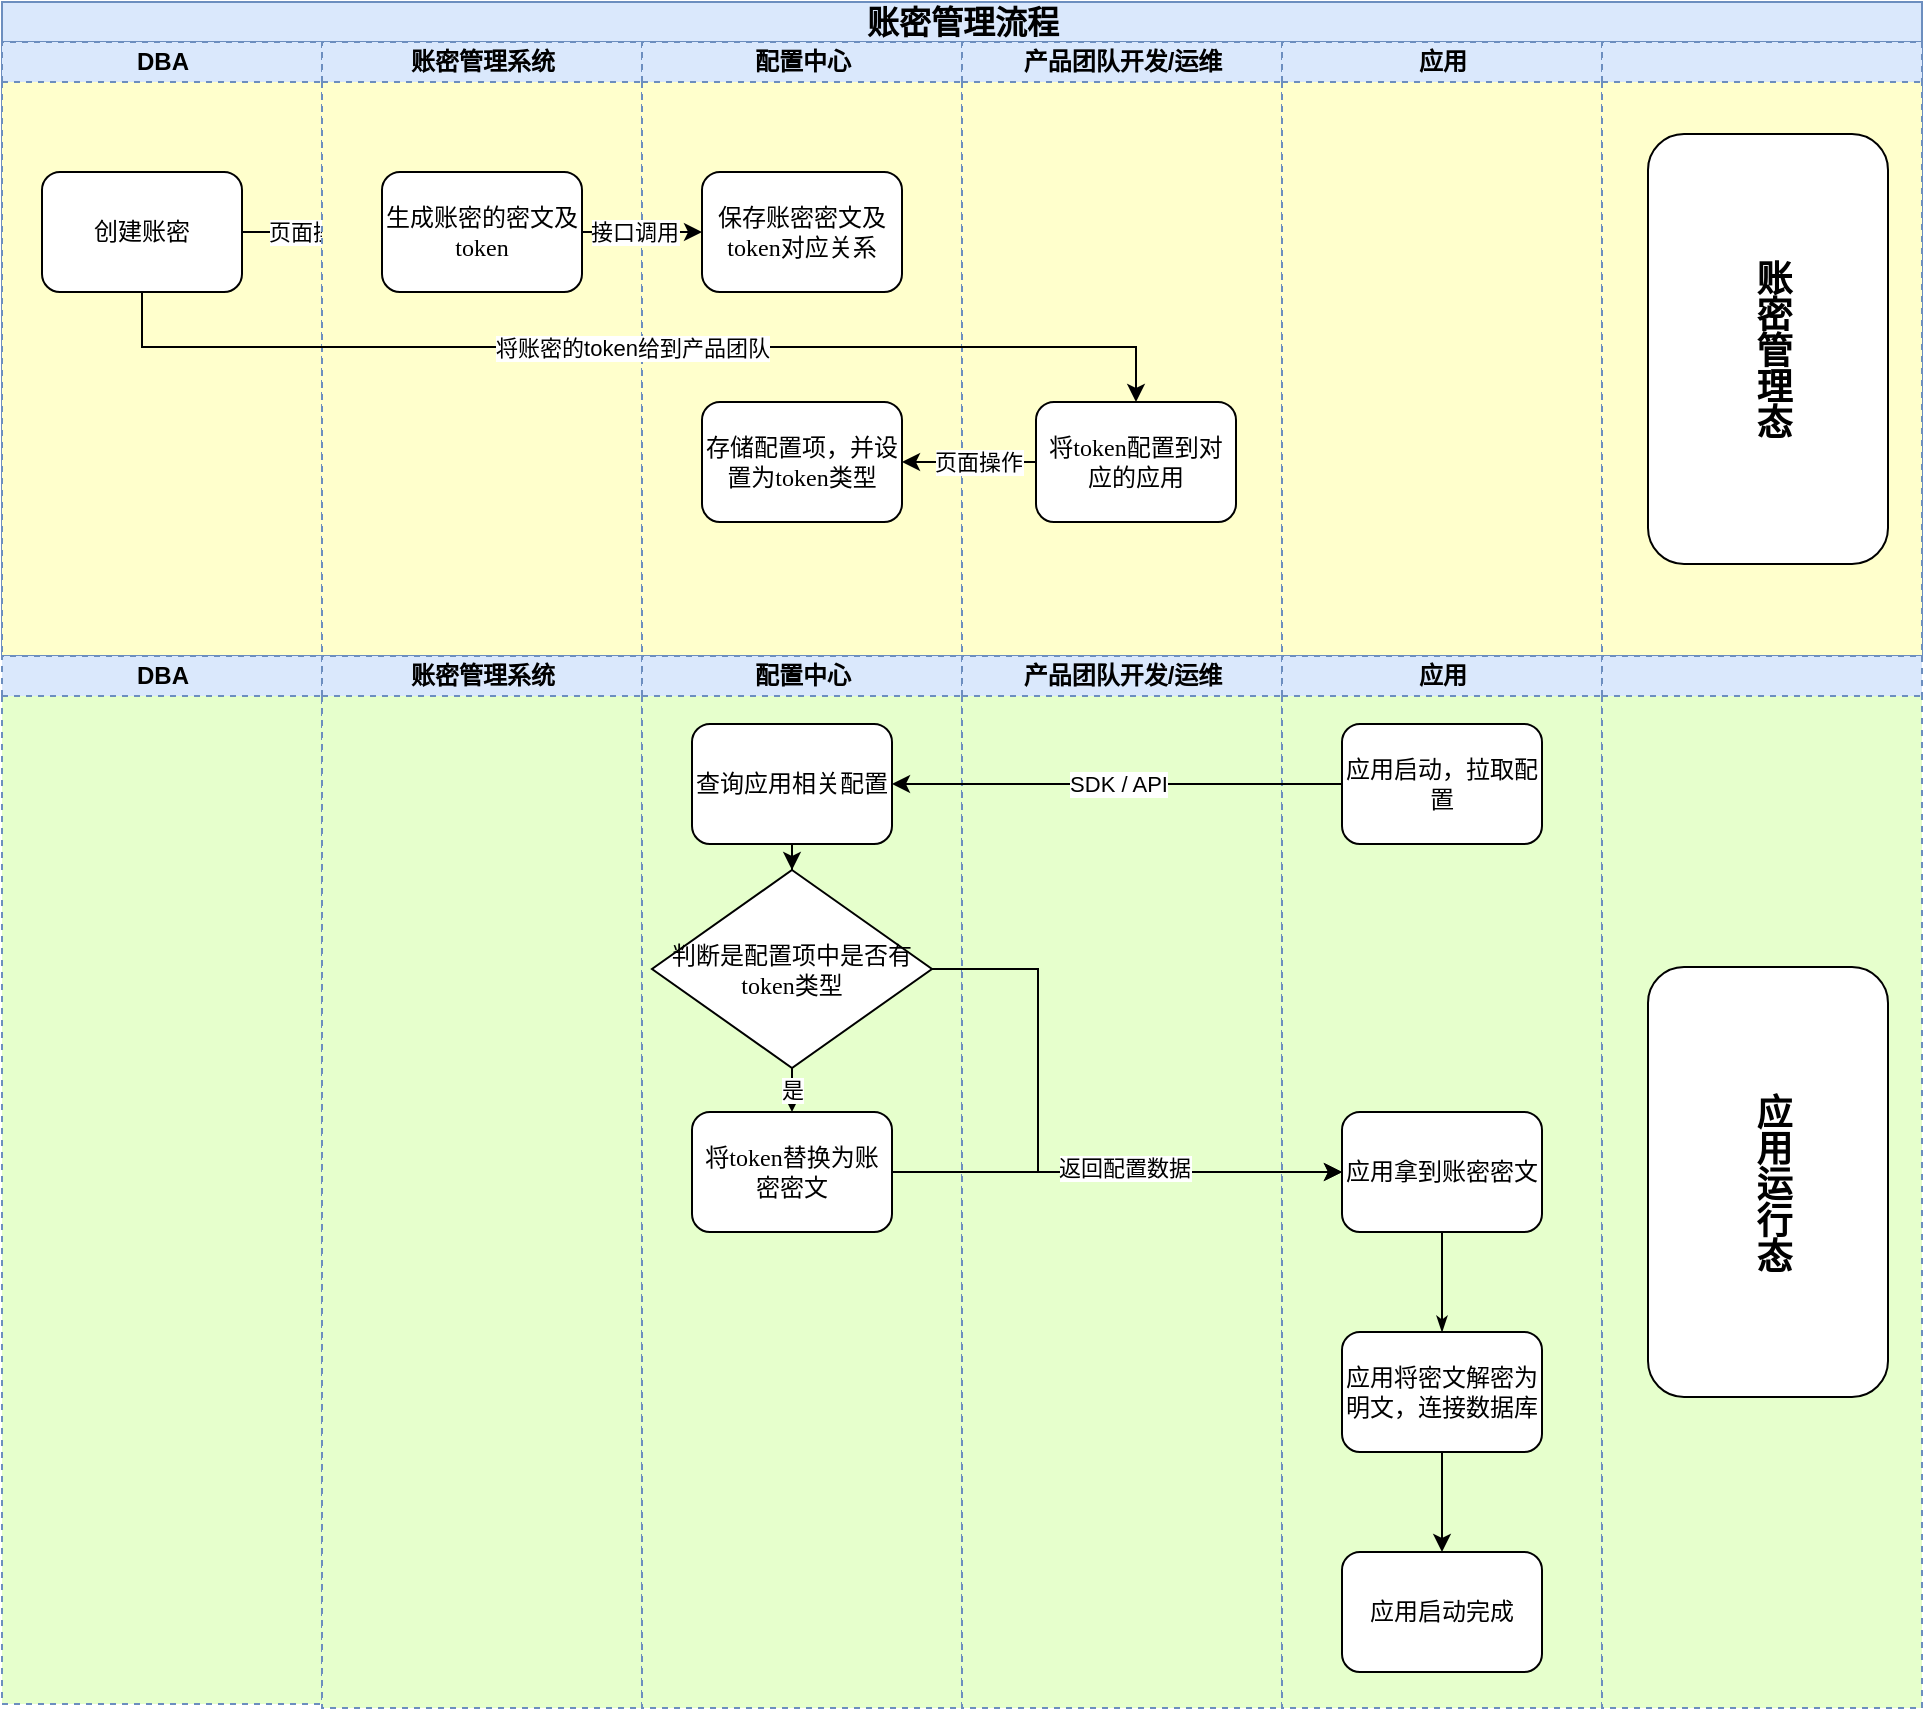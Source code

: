 <mxfile version="24.7.6">
  <diagram name="Page-1" id="74e2e168-ea6b-b213-b513-2b3c1d86103e">
    <mxGraphModel dx="1272" dy="808" grid="0" gridSize="10" guides="1" tooltips="1" connect="1" arrows="1" fold="1" page="0" pageScale="1" pageWidth="1100" pageHeight="850" background="none" math="0" shadow="0">
      <root>
        <mxCell id="0" />
        <mxCell id="1" parent="0" />
        <mxCell id="77e6c97f196da883-1" value="账密管理流程" style="swimlane;html=1;childLayout=stackLayout;startSize=20;rounded=0;shadow=0;labelBackgroundColor=none;strokeWidth=1;fontFamily=Verdana;fontSize=16;align=center;fillColor=#dae8fc;strokeColor=#6c8ebf;" parent="1" vertex="1">
          <mxGeometry x="70" y="27" width="960" height="327" as="geometry">
            <mxRectangle x="70" y="40" width="52" height="22" as="alternateBounds" />
          </mxGeometry>
        </mxCell>
        <mxCell id="77e6c97f196da883-2" value="DBA" style="swimlane;html=1;startSize=20;dashed=1;swimlaneFillColor=#FFFFCC;fillColor=#dae8fc;strokeColor=#6c8ebf;" parent="77e6c97f196da883-1" vertex="1">
          <mxGeometry y="20" width="160" height="307" as="geometry" />
        </mxCell>
        <mxCell id="77e6c97f196da883-8" value="创建账密" style="rounded=1;whiteSpace=wrap;html=1;shadow=0;labelBackgroundColor=none;strokeWidth=1;fontFamily=Verdana;fontSize=12;align=center;" parent="77e6c97f196da883-2" vertex="1">
          <mxGeometry x="20" y="65" width="100" height="60" as="geometry" />
        </mxCell>
        <mxCell id="77e6c97f196da883-26" style="edgeStyle=orthogonalEdgeStyle;rounded=1;html=1;labelBackgroundColor=none;startArrow=none;startFill=0;startSize=5;endArrow=classicThin;endFill=1;endSize=5;jettySize=auto;orthogonalLoop=1;strokeWidth=1;fontFamily=Verdana;fontSize=8" parent="77e6c97f196da883-1" source="77e6c97f196da883-8" target="77e6c97f196da883-11" edge="1">
          <mxGeometry relative="1" as="geometry" />
        </mxCell>
        <mxCell id="7OKBegjcIMa7sVDoLXa8-2" value="页面操作" style="edgeLabel;html=1;align=center;verticalAlign=middle;resizable=0;points=[];" vertex="1" connectable="0" parent="77e6c97f196da883-26">
          <mxGeometry relative="1" as="geometry">
            <mxPoint as="offset" />
          </mxGeometry>
        </mxCell>
        <mxCell id="77e6c97f196da883-3" value="账密管理系统" style="swimlane;html=1;startSize=20;dashed=1;swimlaneFillColor=#FFFFCC;fillColor=#dae8fc;strokeColor=#6c8ebf;" parent="77e6c97f196da883-1" vertex="1">
          <mxGeometry x="160" y="20" width="160" height="307" as="geometry" />
        </mxCell>
        <mxCell id="77e6c97f196da883-11" value="生成账密的密文及token" style="rounded=1;whiteSpace=wrap;html=1;shadow=0;labelBackgroundColor=none;strokeWidth=1;fontFamily=Verdana;fontSize=12;align=center;" parent="77e6c97f196da883-3" vertex="1">
          <mxGeometry x="30" y="65" width="100" height="60" as="geometry" />
        </mxCell>
        <mxCell id="77e6c97f196da883-4" value="配置中心" style="swimlane;html=1;startSize=20;dashed=1;swimlaneFillColor=#FFFFCC;fillColor=#dae8fc;strokeColor=#6c8ebf;" parent="77e6c97f196da883-1" vertex="1">
          <mxGeometry x="320" y="20" width="160" height="307" as="geometry" />
        </mxCell>
        <mxCell id="77e6c97f196da883-12" value="保存账密密文及token对应关系" style="rounded=1;whiteSpace=wrap;html=1;shadow=0;labelBackgroundColor=none;strokeWidth=1;fontFamily=Verdana;fontSize=12;align=center;" parent="77e6c97f196da883-4" vertex="1">
          <mxGeometry x="30" y="65" width="100" height="60" as="geometry" />
        </mxCell>
        <mxCell id="7OKBegjcIMa7sVDoLXa8-6" value="存储配置项，并设置为token类型" style="rounded=1;whiteSpace=wrap;html=1;shadow=0;labelBackgroundColor=none;strokeWidth=1;fontFamily=Verdana;fontSize=12;align=center;" vertex="1" parent="77e6c97f196da883-4">
          <mxGeometry x="30" y="180" width="100" height="60" as="geometry" />
        </mxCell>
        <mxCell id="77e6c97f196da883-5" value="产品团队开发/运维" style="swimlane;html=1;startSize=20;dashed=1;swimlaneFillColor=#FFFFCC;fillColor=#dae8fc;strokeColor=#6c8ebf;" parent="77e6c97f196da883-1" vertex="1">
          <mxGeometry x="480" y="20" width="160" height="307" as="geometry" />
        </mxCell>
        <mxCell id="77e6c97f196da883-17" value="将token配置到对应的应用" style="rounded=1;whiteSpace=wrap;html=1;shadow=0;labelBackgroundColor=none;strokeWidth=1;fontFamily=Verdana;fontSize=12;align=center;" parent="77e6c97f196da883-5" vertex="1">
          <mxGeometry x="37" y="180" width="100" height="60" as="geometry" />
        </mxCell>
        <mxCell id="77e6c97f196da883-6" value="应用" style="swimlane;html=1;startSize=20;dashed=1;swimlaneFillColor=#FFFFCC;fillColor=#dae8fc;strokeColor=#6c8ebf;" parent="77e6c97f196da883-1" vertex="1">
          <mxGeometry x="640" y="20" width="160" height="307" as="geometry" />
        </mxCell>
        <mxCell id="77e6c97f196da883-7" value="" style="swimlane;html=1;startSize=20;dashed=1;swimlaneFillColor=#FFFFCC;fillColor=#dae8fc;strokeColor=#6c8ebf;" parent="77e6c97f196da883-1" vertex="1">
          <mxGeometry x="800" y="20" width="160" height="307" as="geometry" />
        </mxCell>
        <mxCell id="7OKBegjcIMa7sVDoLXa8-101" value="账密管理态" style="rounded=1;whiteSpace=wrap;html=1;fontStyle=1;fontSize=18;textDirection=vertical-rl;" vertex="1" parent="77e6c97f196da883-7">
          <mxGeometry x="23" y="46" width="120" height="215" as="geometry" />
        </mxCell>
        <mxCell id="7OKBegjcIMa7sVDoLXa8-1" value="" style="edgeStyle=orthogonalEdgeStyle;rounded=0;orthogonalLoop=1;jettySize=auto;html=1;" edge="1" parent="77e6c97f196da883-1" source="77e6c97f196da883-11" target="77e6c97f196da883-12">
          <mxGeometry relative="1" as="geometry" />
        </mxCell>
        <mxCell id="7OKBegjcIMa7sVDoLXa8-3" value="接口调用" style="edgeLabel;html=1;align=center;verticalAlign=middle;resizable=0;points=[];" vertex="1" connectable="0" parent="7OKBegjcIMa7sVDoLXa8-1">
          <mxGeometry y="-1" relative="1" as="geometry">
            <mxPoint x="-4" y="-1" as="offset" />
          </mxGeometry>
        </mxCell>
        <mxCell id="7OKBegjcIMa7sVDoLXa8-4" style="edgeStyle=orthogonalEdgeStyle;rounded=0;orthogonalLoop=1;jettySize=auto;html=1;exitX=0.5;exitY=1;exitDx=0;exitDy=0;entryX=0.5;entryY=0;entryDx=0;entryDy=0;" edge="1" parent="77e6c97f196da883-1" source="77e6c97f196da883-8" target="77e6c97f196da883-17">
          <mxGeometry relative="1" as="geometry" />
        </mxCell>
        <mxCell id="7OKBegjcIMa7sVDoLXa8-5" value="将账密的token给到产品团队" style="edgeLabel;html=1;align=center;verticalAlign=middle;resizable=0;points=[];" vertex="1" connectable="0" parent="7OKBegjcIMa7sVDoLXa8-4">
          <mxGeometry x="-0.012" relative="1" as="geometry">
            <mxPoint as="offset" />
          </mxGeometry>
        </mxCell>
        <mxCell id="7OKBegjcIMa7sVDoLXa8-7" value="" style="edgeStyle=orthogonalEdgeStyle;rounded=0;orthogonalLoop=1;jettySize=auto;html=1;" edge="1" parent="77e6c97f196da883-1" source="77e6c97f196da883-17" target="7OKBegjcIMa7sVDoLXa8-6">
          <mxGeometry relative="1" as="geometry" />
        </mxCell>
        <mxCell id="7OKBegjcIMa7sVDoLXa8-8" value="页面操作" style="edgeLabel;html=1;align=center;verticalAlign=middle;resizable=0;points=[];" vertex="1" connectable="0" parent="7OKBegjcIMa7sVDoLXa8-7">
          <mxGeometry x="-0.132" relative="1" as="geometry">
            <mxPoint as="offset" />
          </mxGeometry>
        </mxCell>
        <mxCell id="7OKBegjcIMa7sVDoLXa8-76" value="DBA" style="swimlane;html=1;startSize=20;dashed=1;fillColor=#dae8fc;strokeColor=#6c8ebf;swimlaneFillColor=#E6FFCC;" vertex="1" parent="1">
          <mxGeometry x="70" y="354" width="160" height="524" as="geometry" />
        </mxCell>
        <mxCell id="7OKBegjcIMa7sVDoLXa8-78" value="账密管理系统" style="swimlane;html=1;startSize=20;dashed=1;fillColor=#dae8fc;strokeColor=#6c8ebf;swimlaneFillColor=#E6FFCC;" vertex="1" parent="1">
          <mxGeometry x="230" y="354" width="160" height="526" as="geometry" />
        </mxCell>
        <mxCell id="7OKBegjcIMa7sVDoLXa8-80" value="配置中心" style="swimlane;html=1;startSize=20;dashed=1;fillColor=#dae8fc;strokeColor=#6c8ebf;swimlaneFillColor=#E6FFCC;" vertex="1" parent="1">
          <mxGeometry x="390" y="354" width="160" height="526" as="geometry" />
        </mxCell>
        <mxCell id="7OKBegjcIMa7sVDoLXa8-82" value="将token替换为账密密文" style="rounded=1;whiteSpace=wrap;html=1;shadow=0;labelBackgroundColor=none;strokeWidth=1;fontFamily=Verdana;fontSize=12;align=center;" vertex="1" parent="7OKBegjcIMa7sVDoLXa8-80">
          <mxGeometry x="25" y="228" width="100" height="60" as="geometry" />
        </mxCell>
        <mxCell id="7OKBegjcIMa7sVDoLXa8-84" value="" style="edgeStyle=orthogonalEdgeStyle;rounded=0;orthogonalLoop=1;jettySize=auto;html=1;" edge="1" parent="7OKBegjcIMa7sVDoLXa8-80" source="7OKBegjcIMa7sVDoLXa8-85" target="7OKBegjcIMa7sVDoLXa8-87">
          <mxGeometry relative="1" as="geometry" />
        </mxCell>
        <mxCell id="7OKBegjcIMa7sVDoLXa8-85" value="查询应用相关配置" style="rounded=1;whiteSpace=wrap;html=1;shadow=0;labelBackgroundColor=none;strokeWidth=1;fontFamily=Verdana;fontSize=12;align=center;" vertex="1" parent="7OKBegjcIMa7sVDoLXa8-80">
          <mxGeometry x="25" y="34" width="100" height="60" as="geometry" />
        </mxCell>
        <mxCell id="7OKBegjcIMa7sVDoLXa8-86" value="是" style="edgeStyle=orthogonalEdgeStyle;rounded=0;orthogonalLoop=1;jettySize=auto;html=1;" edge="1" parent="7OKBegjcIMa7sVDoLXa8-80" source="7OKBegjcIMa7sVDoLXa8-87" target="7OKBegjcIMa7sVDoLXa8-82">
          <mxGeometry relative="1" as="geometry" />
        </mxCell>
        <mxCell id="7OKBegjcIMa7sVDoLXa8-87" value="判断是配置项中是否有token类型" style="rhombus;whiteSpace=wrap;html=1;rounded=0;shadow=0;labelBackgroundColor=none;strokeWidth=1;fontFamily=Verdana;fontSize=12;align=center;" vertex="1" parent="7OKBegjcIMa7sVDoLXa8-80">
          <mxGeometry x="5" y="107" width="140" height="99" as="geometry" />
        </mxCell>
        <mxCell id="7OKBegjcIMa7sVDoLXa8-88" value="产品团队开发/运维" style="swimlane;html=1;startSize=20;dashed=1;fillColor=#dae8fc;strokeColor=#6c8ebf;swimlaneFillColor=#E6FFCC;" vertex="1" parent="1">
          <mxGeometry x="550" y="354" width="160" height="526" as="geometry" />
        </mxCell>
        <mxCell id="7OKBegjcIMa7sVDoLXa8-90" value="应用" style="swimlane;html=1;startSize=20;dashed=1;fillColor=#dae8fc;strokeColor=#6c8ebf;swimlaneFillColor=#E6FFCC;" vertex="1" parent="1">
          <mxGeometry x="710" y="354" width="160" height="526" as="geometry" />
        </mxCell>
        <mxCell id="7OKBegjcIMa7sVDoLXa8-92" value="应用拿到账密密文" style="rounded=1;whiteSpace=wrap;html=1;shadow=0;labelBackgroundColor=none;strokeWidth=1;fontFamily=Verdana;fontSize=12;align=center;" vertex="1" parent="7OKBegjcIMa7sVDoLXa8-90">
          <mxGeometry x="30" y="228" width="100" height="60" as="geometry" />
        </mxCell>
        <mxCell id="7OKBegjcIMa7sVDoLXa8-93" value="" style="edgeStyle=orthogonalEdgeStyle;rounded=0;orthogonalLoop=1;jettySize=auto;html=1;" edge="1" parent="7OKBegjcIMa7sVDoLXa8-90" source="7OKBegjcIMa7sVDoLXa8-94" target="7OKBegjcIMa7sVDoLXa8-95">
          <mxGeometry relative="1" as="geometry" />
        </mxCell>
        <mxCell id="7OKBegjcIMa7sVDoLXa8-94" value="应用将密文解密为明文，连接数据库" style="rounded=1;whiteSpace=wrap;html=1;shadow=0;labelBackgroundColor=none;strokeWidth=1;fontFamily=Verdana;fontSize=12;align=center;" vertex="1" parent="7OKBegjcIMa7sVDoLXa8-90">
          <mxGeometry x="30" y="338" width="100" height="60" as="geometry" />
        </mxCell>
        <mxCell id="7OKBegjcIMa7sVDoLXa8-95" value="应用启动完成" style="rounded=1;whiteSpace=wrap;html=1;shadow=0;labelBackgroundColor=none;strokeWidth=1;fontFamily=Verdana;fontSize=12;align=center;" vertex="1" parent="7OKBegjcIMa7sVDoLXa8-90">
          <mxGeometry x="30" y="448" width="100" height="60" as="geometry" />
        </mxCell>
        <mxCell id="7OKBegjcIMa7sVDoLXa8-96" style="edgeStyle=orthogonalEdgeStyle;rounded=1;html=1;labelBackgroundColor=none;startArrow=none;startFill=0;startSize=5;endArrow=classicThin;endFill=1;endSize=5;jettySize=auto;orthogonalLoop=1;strokeWidth=1;fontFamily=Verdana;fontSize=8" edge="1" parent="7OKBegjcIMa7sVDoLXa8-90" source="7OKBegjcIMa7sVDoLXa8-92" target="7OKBegjcIMa7sVDoLXa8-94">
          <mxGeometry relative="1" as="geometry" />
        </mxCell>
        <mxCell id="7OKBegjcIMa7sVDoLXa8-91" value="应用启动，拉取配置" style="rounded=1;whiteSpace=wrap;html=1;shadow=0;labelBackgroundColor=none;strokeWidth=1;fontFamily=Verdana;fontSize=12;align=center;" vertex="1" parent="7OKBegjcIMa7sVDoLXa8-90">
          <mxGeometry x="30" y="34" width="100" height="60" as="geometry" />
        </mxCell>
        <mxCell id="7OKBegjcIMa7sVDoLXa8-97" value="" style="swimlane;html=1;startSize=20;dashed=1;fillColor=#dae8fc;strokeColor=#6c8ebf;swimlaneFillColor=#E6FFCC;" vertex="1" parent="1">
          <mxGeometry x="870" y="354" width="160" height="526" as="geometry" />
        </mxCell>
        <mxCell id="7OKBegjcIMa7sVDoLXa8-105" value="应用运行态" style="rounded=1;whiteSpace=wrap;html=1;fontStyle=1;fontSize=18;textDirection=vertical-rl;" vertex="1" parent="7OKBegjcIMa7sVDoLXa8-97">
          <mxGeometry x="23" y="155.5" width="120" height="215" as="geometry" />
        </mxCell>
        <mxCell id="7OKBegjcIMa7sVDoLXa8-98" style="edgeStyle=orthogonalEdgeStyle;rounded=0;orthogonalLoop=1;jettySize=auto;html=1;exitX=0;exitY=0.5;exitDx=0;exitDy=0;" edge="1" parent="1" source="7OKBegjcIMa7sVDoLXa8-91" target="7OKBegjcIMa7sVDoLXa8-85">
          <mxGeometry relative="1" as="geometry" />
        </mxCell>
        <mxCell id="7OKBegjcIMa7sVDoLXa8-99" value="SDK / API" style="edgeLabel;html=1;align=center;verticalAlign=middle;resizable=0;points=[];" vertex="1" connectable="0" parent="7OKBegjcIMa7sVDoLXa8-98">
          <mxGeometry x="-0.004" y="4" relative="1" as="geometry">
            <mxPoint y="-4" as="offset" />
          </mxGeometry>
        </mxCell>
        <mxCell id="7OKBegjcIMa7sVDoLXa8-102" style="edgeStyle=orthogonalEdgeStyle;rounded=0;orthogonalLoop=1;jettySize=auto;html=1;exitX=1;exitY=0.5;exitDx=0;exitDy=0;entryX=0;entryY=0.5;entryDx=0;entryDy=0;" edge="1" parent="1" source="7OKBegjcIMa7sVDoLXa8-87" target="7OKBegjcIMa7sVDoLXa8-92">
          <mxGeometry relative="1" as="geometry">
            <Array as="points">
              <mxPoint x="588" y="511" />
              <mxPoint x="588" y="612" />
            </Array>
          </mxGeometry>
        </mxCell>
        <mxCell id="7OKBegjcIMa7sVDoLXa8-103" style="edgeStyle=orthogonalEdgeStyle;rounded=0;orthogonalLoop=1;jettySize=auto;html=1;exitX=1;exitY=0.5;exitDx=0;exitDy=0;" edge="1" parent="1" source="7OKBegjcIMa7sVDoLXa8-82" target="7OKBegjcIMa7sVDoLXa8-92">
          <mxGeometry relative="1" as="geometry" />
        </mxCell>
        <mxCell id="7OKBegjcIMa7sVDoLXa8-104" value="返回配置数据" style="edgeLabel;html=1;align=center;verticalAlign=middle;resizable=0;points=[];" vertex="1" connectable="0" parent="7OKBegjcIMa7sVDoLXa8-103">
          <mxGeometry x="0.028" y="2" relative="1" as="geometry">
            <mxPoint as="offset" />
          </mxGeometry>
        </mxCell>
      </root>
    </mxGraphModel>
  </diagram>
</mxfile>

